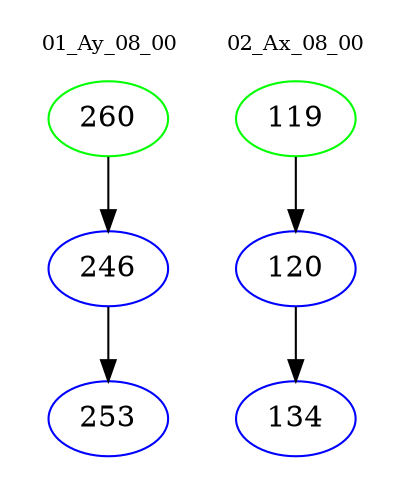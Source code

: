 digraph{
subgraph cluster_0 {
color = white
label = "01_Ay_08_00";
fontsize=10;
T0_260 [label="260", color="green"]
T0_260 -> T0_246 [color="black"]
T0_246 [label="246", color="blue"]
T0_246 -> T0_253 [color="black"]
T0_253 [label="253", color="blue"]
}
subgraph cluster_1 {
color = white
label = "02_Ax_08_00";
fontsize=10;
T1_119 [label="119", color="green"]
T1_119 -> T1_120 [color="black"]
T1_120 [label="120", color="blue"]
T1_120 -> T1_134 [color="black"]
T1_134 [label="134", color="blue"]
}
}
